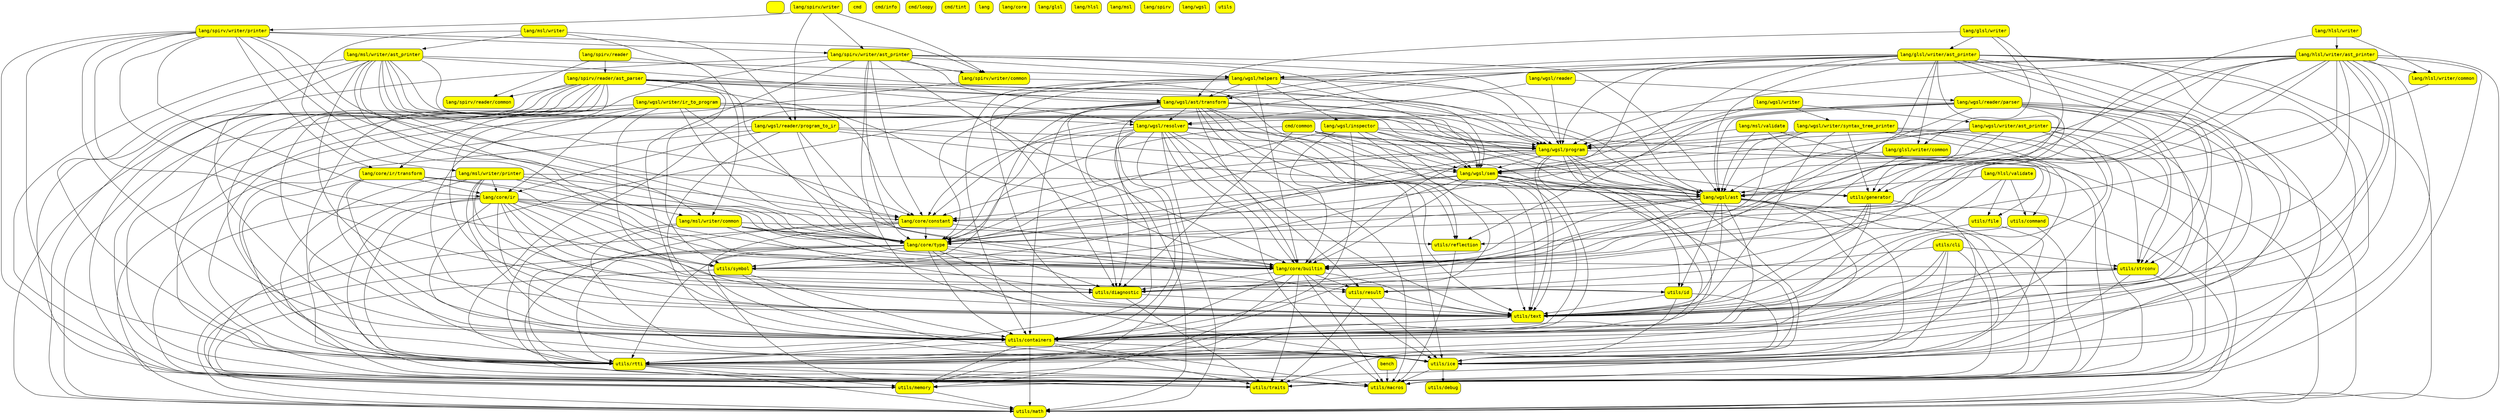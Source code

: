 strict digraph {
  node [ shape = "box" ]
  node [ fontname = "Courier" ]
  node [ fontsize = "14" ]
  node [ style = "filled,rounded" ]
  node [ fillcolor = "yellow" ]
  edge [ fontname = "Courier" ]
  edge [ fontsize = "12" ]
  n0 [label=""]
  n1 [label="bench"]
  n2 [label="cmd"]
  n3 [label="cmd/common"]
  n4 [label="cmd/info"]
  n5 [label="cmd/loopy"]
  n6 [label="cmd/tint"]
  n7 [label="lang"]
  n8 [label="lang/core"]
  n9 [label="lang/core/builtin"]
  n10 [label="lang/core/constant"]
  n11 [label="lang/core/ir"]
  n12 [label="lang/core/ir/transform"]
  n13 [label="lang/core/type"]
  n14 [label="lang/glsl"]
  n15 [label="lang/glsl/writer"]
  n16 [label="lang/glsl/writer/ast_printer"]
  n17 [label="lang/glsl/writer/common"]
  n18 [label="lang/hlsl"]
  n19 [label="lang/hlsl/validate"]
  n20 [label="lang/hlsl/writer"]
  n21 [label="lang/hlsl/writer/ast_printer"]
  n22 [label="lang/hlsl/writer/common"]
  n23 [label="lang/msl"]
  n24 [label="lang/msl/validate"]
  n25 [label="lang/msl/writer"]
  n26 [label="lang/msl/writer/ast_printer"]
  n27 [label="lang/msl/writer/common"]
  n28 [label="lang/msl/writer/printer"]
  n29 [label="lang/spirv"]
  n30 [label="lang/spirv/reader"]
  n31 [label="lang/spirv/reader/ast_parser"]
  n32 [label="lang/spirv/reader/common"]
  n33 [label="lang/spirv/writer"]
  n34 [label="lang/spirv/writer/ast_printer"]
  n35 [label="lang/spirv/writer/common"]
  n36 [label="lang/spirv/writer/printer"]
  n37 [label="lang/wgsl"]
  n38 [label="lang/wgsl/ast"]
  n39 [label="lang/wgsl/ast/transform"]
  n40 [label="lang/wgsl/helpers"]
  n41 [label="lang/wgsl/inspector"]
  n42 [label="lang/wgsl/program"]
  n43 [label="lang/wgsl/reader"]
  n44 [label="lang/wgsl/reader/parser"]
  n45 [label="lang/wgsl/reader/program_to_ir"]
  n46 [label="lang/wgsl/resolver"]
  n47 [label="lang/wgsl/sem"]
  n48 [label="lang/wgsl/writer"]
  n49 [label="lang/wgsl/writer/ast_printer"]
  n50 [label="lang/wgsl/writer/ir_to_program"]
  n51 [label="lang/wgsl/writer/syntax_tree_printer"]
  n52 [label="utils"]
  n53 [label="utils/cli"]
  n54 [label="utils/command"]
  n55 [label="utils/containers"]
  n56 [label="utils/debug"]
  n57 [label="utils/diagnostic"]
  n58 [label="utils/file"]
  n59 [label="utils/generator"]
  n60 [label="utils/ice"]
  n61 [label="utils/id"]
  n62 [label="utils/macros"]
  n63 [label="utils/math"]
  n64 [label="utils/memory"]
  n65 [label="utils/reflection"]
  n66 [label="utils/result"]
  n67 [label="utils/rtti"]
  n68 [label="utils/strconv"]
  n69 [label="utils/symbol"]
  n70 [label="utils/text"]
  n71 [label="utils/traits"]
  n1 -> n62 [label=""]
  n3 -> n13 [label=""]
  n3 -> n38 [label=""]
  n3 -> n42 [label=""]
  n3 -> n47 [label=""]
  n3 -> n57 [label=""]
  n3 -> n70 [label=""]
  n9 -> n55 [label=""]
  n9 -> n57 [label=""]
  n9 -> n60 [label=""]
  n9 -> n62 [label=""]
  n9 -> n64 [label=""]
  n9 -> n66 [label=""]
  n9 -> n70 [label=""]
  n9 -> n71 [label=""]
  n10 -> n9 [label=""]
  n10 -> n13 [label=""]
  n10 -> n55 [label=""]
  n10 -> n63 [label=""]
  n10 -> n67 [label=""]
  n11 -> n9 [label=""]
  n11 -> n10 [label=""]
  n11 -> n13 [label=""]
  n11 -> n55 [label=""]
  n11 -> n57 [label=""]
  n11 -> n60 [label=""]
  n11 -> n61 [label=""]
  n11 -> n62 [label=""]
  n11 -> n64 [label=""]
  n11 -> n66 [label=""]
  n11 -> n67 [label=""]
  n11 -> n69 [label=""]
  n11 -> n70 [label=""]
  n12 -> n9 [label=""]
  n12 -> n11 [label=""]
  n12 -> n13 [label=""]
  n12 -> n55 [label=""]
  n12 -> n60 [label=""]
  n12 -> n67 [label=""]
  n13 -> n9 [label=""]
  n13 -> n55 [label=""]
  n13 -> n57 [label=""]
  n13 -> n60 [label=""]
  n13 -> n62 [label=""]
  n13 -> n63 [label=""]
  n13 -> n67 [label=""]
  n13 -> n69 [label=""]
  n13 -> n70 [label=""]
  n13 -> n71 [label=""]
  n15 -> n16 [label=""]
  n15 -> n17 [label=""]
  n15 -> n38 [label=""]
  n15 -> n39 [label=""]
  n16 -> n9 [label=""]
  n16 -> n10 [label=""]
  n16 -> n13 [label=""]
  n16 -> n17 [label=""]
  n16 -> n38 [label=""]
  n16 -> n39 [label=""]
  n16 -> n40 [label=""]
  n16 -> n42 [label=""]
  n16 -> n47 [label=""]
  n16 -> n55 [label=""]
  n16 -> n59 [label=""]
  n16 -> n60 [label=""]
  n16 -> n62 [label=""]
  n16 -> n63 [label=""]
  n16 -> n67 [label=""]
  n16 -> n68 [label=""]
  n16 -> n70 [label=""]
  n17 -> n9 [label=""]
  n17 -> n47 [label=""]
  n19 -> n38 [label=""]
  n19 -> n54 [label=""]
  n19 -> n58 [label=""]
  n19 -> n70 [label=""]
  n20 -> n21 [label=""]
  n20 -> n22 [label=""]
  n20 -> n38 [label=""]
  n21 -> n9 [label=""]
  n21 -> n10 [label=""]
  n21 -> n13 [label=""]
  n21 -> n22 [label=""]
  n21 -> n38 [label=""]
  n21 -> n39 [label=""]
  n21 -> n40 [label=""]
  n21 -> n42 [label=""]
  n21 -> n47 [label=""]
  n21 -> n55 [label=""]
  n21 -> n59 [label=""]
  n21 -> n60 [label=""]
  n21 -> n62 [label=""]
  n21 -> n63 [label=""]
  n21 -> n67 [label=""]
  n21 -> n68 [label=""]
  n21 -> n70 [label=""]
  n22 -> n65 [label=""]
  n24 -> n38 [label=""]
  n24 -> n42 [label=""]
  n24 -> n54 [label=""]
  n24 -> n58 [label=""]
  n25 -> n26 [label=""]
  n25 -> n27 [label=""]
  n25 -> n28 [label=""]
  n25 -> n45 [label=""]
  n26 -> n9 [label=""]
  n26 -> n10 [label=""]
  n26 -> n13 [label=""]
  n26 -> n27 [label=""]
  n26 -> n38 [label=""]
  n26 -> n39 [label=""]
  n26 -> n40 [label=""]
  n26 -> n42 [label=""]
  n26 -> n47 [label=""]
  n26 -> n55 [label=""]
  n26 -> n59 [label=""]
  n26 -> n62 [label=""]
  n26 -> n67 [label=""]
  n26 -> n70 [label=""]
  n27 -> n9 [label=""]
  n27 -> n13 [label=""]
  n27 -> n57 [label=""]
  n27 -> n60 [label=""]
  n27 -> n65 [label=""]
  n27 -> n67 [label=""]
  n27 -> n68 [label=""]
  n28 -> n10 [label=""]
  n28 -> n11 [label=""]
  n28 -> n13 [label=""]
  n28 -> n27 [label=""]
  n28 -> n55 [label=""]
  n28 -> n57 [label=""]
  n28 -> n59 [label=""]
  n28 -> n62 [label=""]
  n28 -> n67 [label=""]
  n28 -> n70 [label=""]
  n30 -> n31 [label=""]
  n30 -> n32 [label=""]
  n30 -> n42 [label=""]
  n31 -> n9 [label=""]
  n31 -> n13 [label=""]
  n31 -> n32 [label=""]
  n31 -> n38 [label=""]
  n31 -> n39 [label=""]
  n31 -> n42 [label=""]
  n31 -> n46 [label=""]
  n31 -> n55 [label=""]
  n31 -> n60 [label=""]
  n31 -> n62 [label=""]
  n31 -> n63 [label=""]
  n31 -> n64 [label=""]
  n31 -> n67 [label=""]
  n31 -> n69 [label=""]
  n31 -> n70 [label=""]
  n31 -> n71 [label=""]
  n33 -> n34 [label=""]
  n33 -> n35 [label=""]
  n33 -> n36 [label=""]
  n33 -> n45 [label=""]
  n34 -> n9 [label=""]
  n34 -> n10 [label=""]
  n34 -> n13 [label=""]
  n34 -> n35 [label=""]
  n34 -> n38 [label=""]
  n34 -> n39 [label=""]
  n34 -> n40 [label=""]
  n34 -> n42 [label=""]
  n34 -> n47 [label=""]
  n34 -> n55 [label=""]
  n34 -> n62 [label=""]
  n34 -> n63 [label=""]
  n34 -> n70 [label=""]
  n35 -> n63 [label=""]
  n35 -> n65 [label=""]
  n36 -> n9 [label=""]
  n36 -> n10 [label=""]
  n36 -> n11 [label=""]
  n36 -> n12 [label=""]
  n36 -> n13 [label=""]
  n36 -> n34 [label=""]
  n36 -> n35 [label=""]
  n36 -> n55 [label=""]
  n36 -> n57 [label=""]
  n36 -> n62 [label=""]
  n36 -> n67 [label=""]
  n36 -> n69 [label=""]
  n38 -> n9 [label=""]
  n38 -> n10 [label=""]
  n38 -> n13 [label=""]
  n38 -> n55 [label=""]
  n38 -> n57 [label=""]
  n38 -> n60 [label=""]
  n38 -> n61 [label=""]
  n38 -> n62 [label=""]
  n38 -> n67 [label=""]
  n38 -> n69 [label=""]
  n38 -> n70 [label=""]
  n38 -> n71 [label=""]
  n39 -> n9 [label=""]
  n39 -> n13 [label=""]
  n39 -> n38 [label=""]
  n39 -> n42 [label=""]
  n39 -> n46 [label=""]
  n39 -> n47 [label=""]
  n39 -> n55 [label=""]
  n39 -> n57 [label=""]
  n39 -> n60 [label=""]
  n39 -> n62 [label=""]
  n39 -> n63 [label=""]
  n39 -> n64 [label=""]
  n39 -> n65 [label=""]
  n39 -> n67 [label=""]
  n39 -> n70 [label=""]
  n40 -> n9 [label=""]
  n40 -> n38 [label=""]
  n40 -> n39 [label=""]
  n40 -> n41 [label=""]
  n40 -> n42 [label=""]
  n40 -> n47 [label=""]
  n40 -> n55 [label=""]
  n40 -> n57 [label=""]
  n40 -> n67 [label=""]
  n40 -> n70 [label=""]
  n41 -> n9 [label=""]
  n41 -> n13 [label=""]
  n41 -> n38 [label=""]
  n41 -> n42 [label=""]
  n41 -> n47 [label=""]
  n41 -> n55 [label=""]
  n41 -> n63 [label=""]
  n41 -> n67 [label=""]
  n41 -> n70 [label=""]
  n42 -> n9 [label=""]
  n42 -> n10 [label=""]
  n42 -> n13 [label=""]
  n42 -> n38 [label=""]
  n42 -> n47 [label=""]
  n42 -> n55 [label=""]
  n42 -> n60 [label=""]
  n42 -> n61 [label=""]
  n42 -> n62 [label=""]
  n42 -> n67 [label=""]
  n42 -> n69 [label=""]
  n42 -> n70 [label=""]
  n43 -> n42 [label=""]
  n43 -> n44 [label=""]
  n43 -> n46 [label=""]
  n44 -> n9 [label=""]
  n44 -> n13 [label=""]
  n44 -> n38 [label=""]
  n44 -> n42 [label=""]
  n44 -> n46 [label=""]
  n44 -> n55 [label=""]
  n44 -> n57 [label=""]
  n44 -> n60 [label=""]
  n44 -> n62 [label=""]
  n44 -> n68 [label=""]
  n44 -> n70 [label=""]
  n45 -> n11 [label=""]
  n45 -> n13 [label=""]
  n45 -> n38 [label=""]
  n45 -> n42 [label=""]
  n45 -> n47 [label=""]
  n45 -> n55 [label=""]
  n45 -> n62 [label=""]
  n45 -> n66 [label=""]
  n45 -> n67 [label=""]
  n46 -> n9 [label=""]
  n46 -> n10 [label=""]
  n46 -> n13 [label=""]
  n46 -> n38 [label=""]
  n46 -> n42 [label=""]
  n46 -> n47 [label=""]
  n46 -> n55 [label=""]
  n46 -> n57 [label=""]
  n46 -> n62 [label=""]
  n46 -> n63 [label=""]
  n46 -> n64 [label=""]
  n46 -> n66 [label=""]
  n46 -> n67 [label=""]
  n46 -> n70 [label=""]
  n47 -> n9 [label=""]
  n47 -> n10 [label=""]
  n47 -> n13 [label=""]
  n47 -> n38 [label=""]
  n47 -> n55 [label=""]
  n47 -> n60 [label=""]
  n47 -> n63 [label=""]
  n47 -> n67 [label=""]
  n47 -> n69 [label=""]
  n47 -> n70 [label=""]
  n47 -> n71 [label=""]
  n48 -> n42 [label=""]
  n48 -> n49 [label=""]
  n48 -> n51 [label=""]
  n48 -> n65 [label=""]
  n49 -> n9 [label=""]
  n49 -> n38 [label=""]
  n49 -> n42 [label=""]
  n49 -> n47 [label=""]
  n49 -> n59 [label=""]
  n49 -> n62 [label=""]
  n49 -> n63 [label=""]
  n49 -> n67 [label=""]
  n49 -> n68 [label=""]
  n49 -> n70 [label=""]
  n50 -> n9 [label=""]
  n50 -> n10 [label=""]
  n50 -> n11 [label=""]
  n50 -> n12 [label=""]
  n50 -> n13 [label=""]
  n50 -> n42 [label=""]
  n50 -> n46 [label=""]
  n50 -> n55 [label=""]
  n50 -> n62 [label=""]
  n50 -> n63 [label=""]
  n50 -> n67 [label=""]
  n50 -> n70 [label=""]
  n51 -> n9 [label=""]
  n51 -> n38 [label=""]
  n51 -> n42 [label=""]
  n51 -> n47 [label=""]
  n51 -> n59 [label=""]
  n51 -> n62 [label=""]
  n51 -> n63 [label=""]
  n51 -> n67 [label=""]
  n51 -> n68 [label=""]
  n51 -> n70 [label=""]
  n53 -> n55 [label=""]
  n53 -> n62 [label=""]
  n53 -> n64 [label=""]
  n53 -> n66 [label=""]
  n53 -> n68 [label=""]
  n53 -> n70 [label=""]
  n54 -> n62 [label=""]
  n54 -> n70 [label=""]
  n55 -> n60 [label=""]
  n55 -> n62 [label=""]
  n55 -> n63 [label=""]
  n55 -> n64 [label=""]
  n55 -> n67 [label=""]
  n55 -> n71 [label=""]
  n57 -> n70 [label=""]
  n57 -> n71 [label=""]
  n58 -> n60 [label=""]
  n58 -> n70 [label=""]
  n59 -> n55 [label=""]
  n59 -> n57 [label=""]
  n59 -> n60 [label=""]
  n59 -> n70 [label=""]
  n60 -> n56 [label=""]
  n60 -> n62 [label=""]
  n61 -> n60 [label=""]
  n61 -> n70 [label=""]
  n61 -> n71 [label=""]
  n64 -> n63 [label=""]
  n65 -> n62 [label=""]
  n66 -> n60 [label=""]
  n66 -> n70 [label=""]
  n66 -> n71 [label=""]
  n67 -> n62 [label=""]
  n67 -> n63 [label=""]
  n67 -> n64 [label=""]
  n67 -> n71 [label=""]
  n68 -> n60 [label=""]
  n68 -> n62 [label=""]
  n68 -> n66 [label=""]
  n68 -> n70 [label=""]
  n69 -> n55 [label=""]
  n69 -> n60 [label=""]
  n69 -> n61 [label=""]
  n69 -> n64 [label=""]
  n70 -> n55 [label=""]
}
